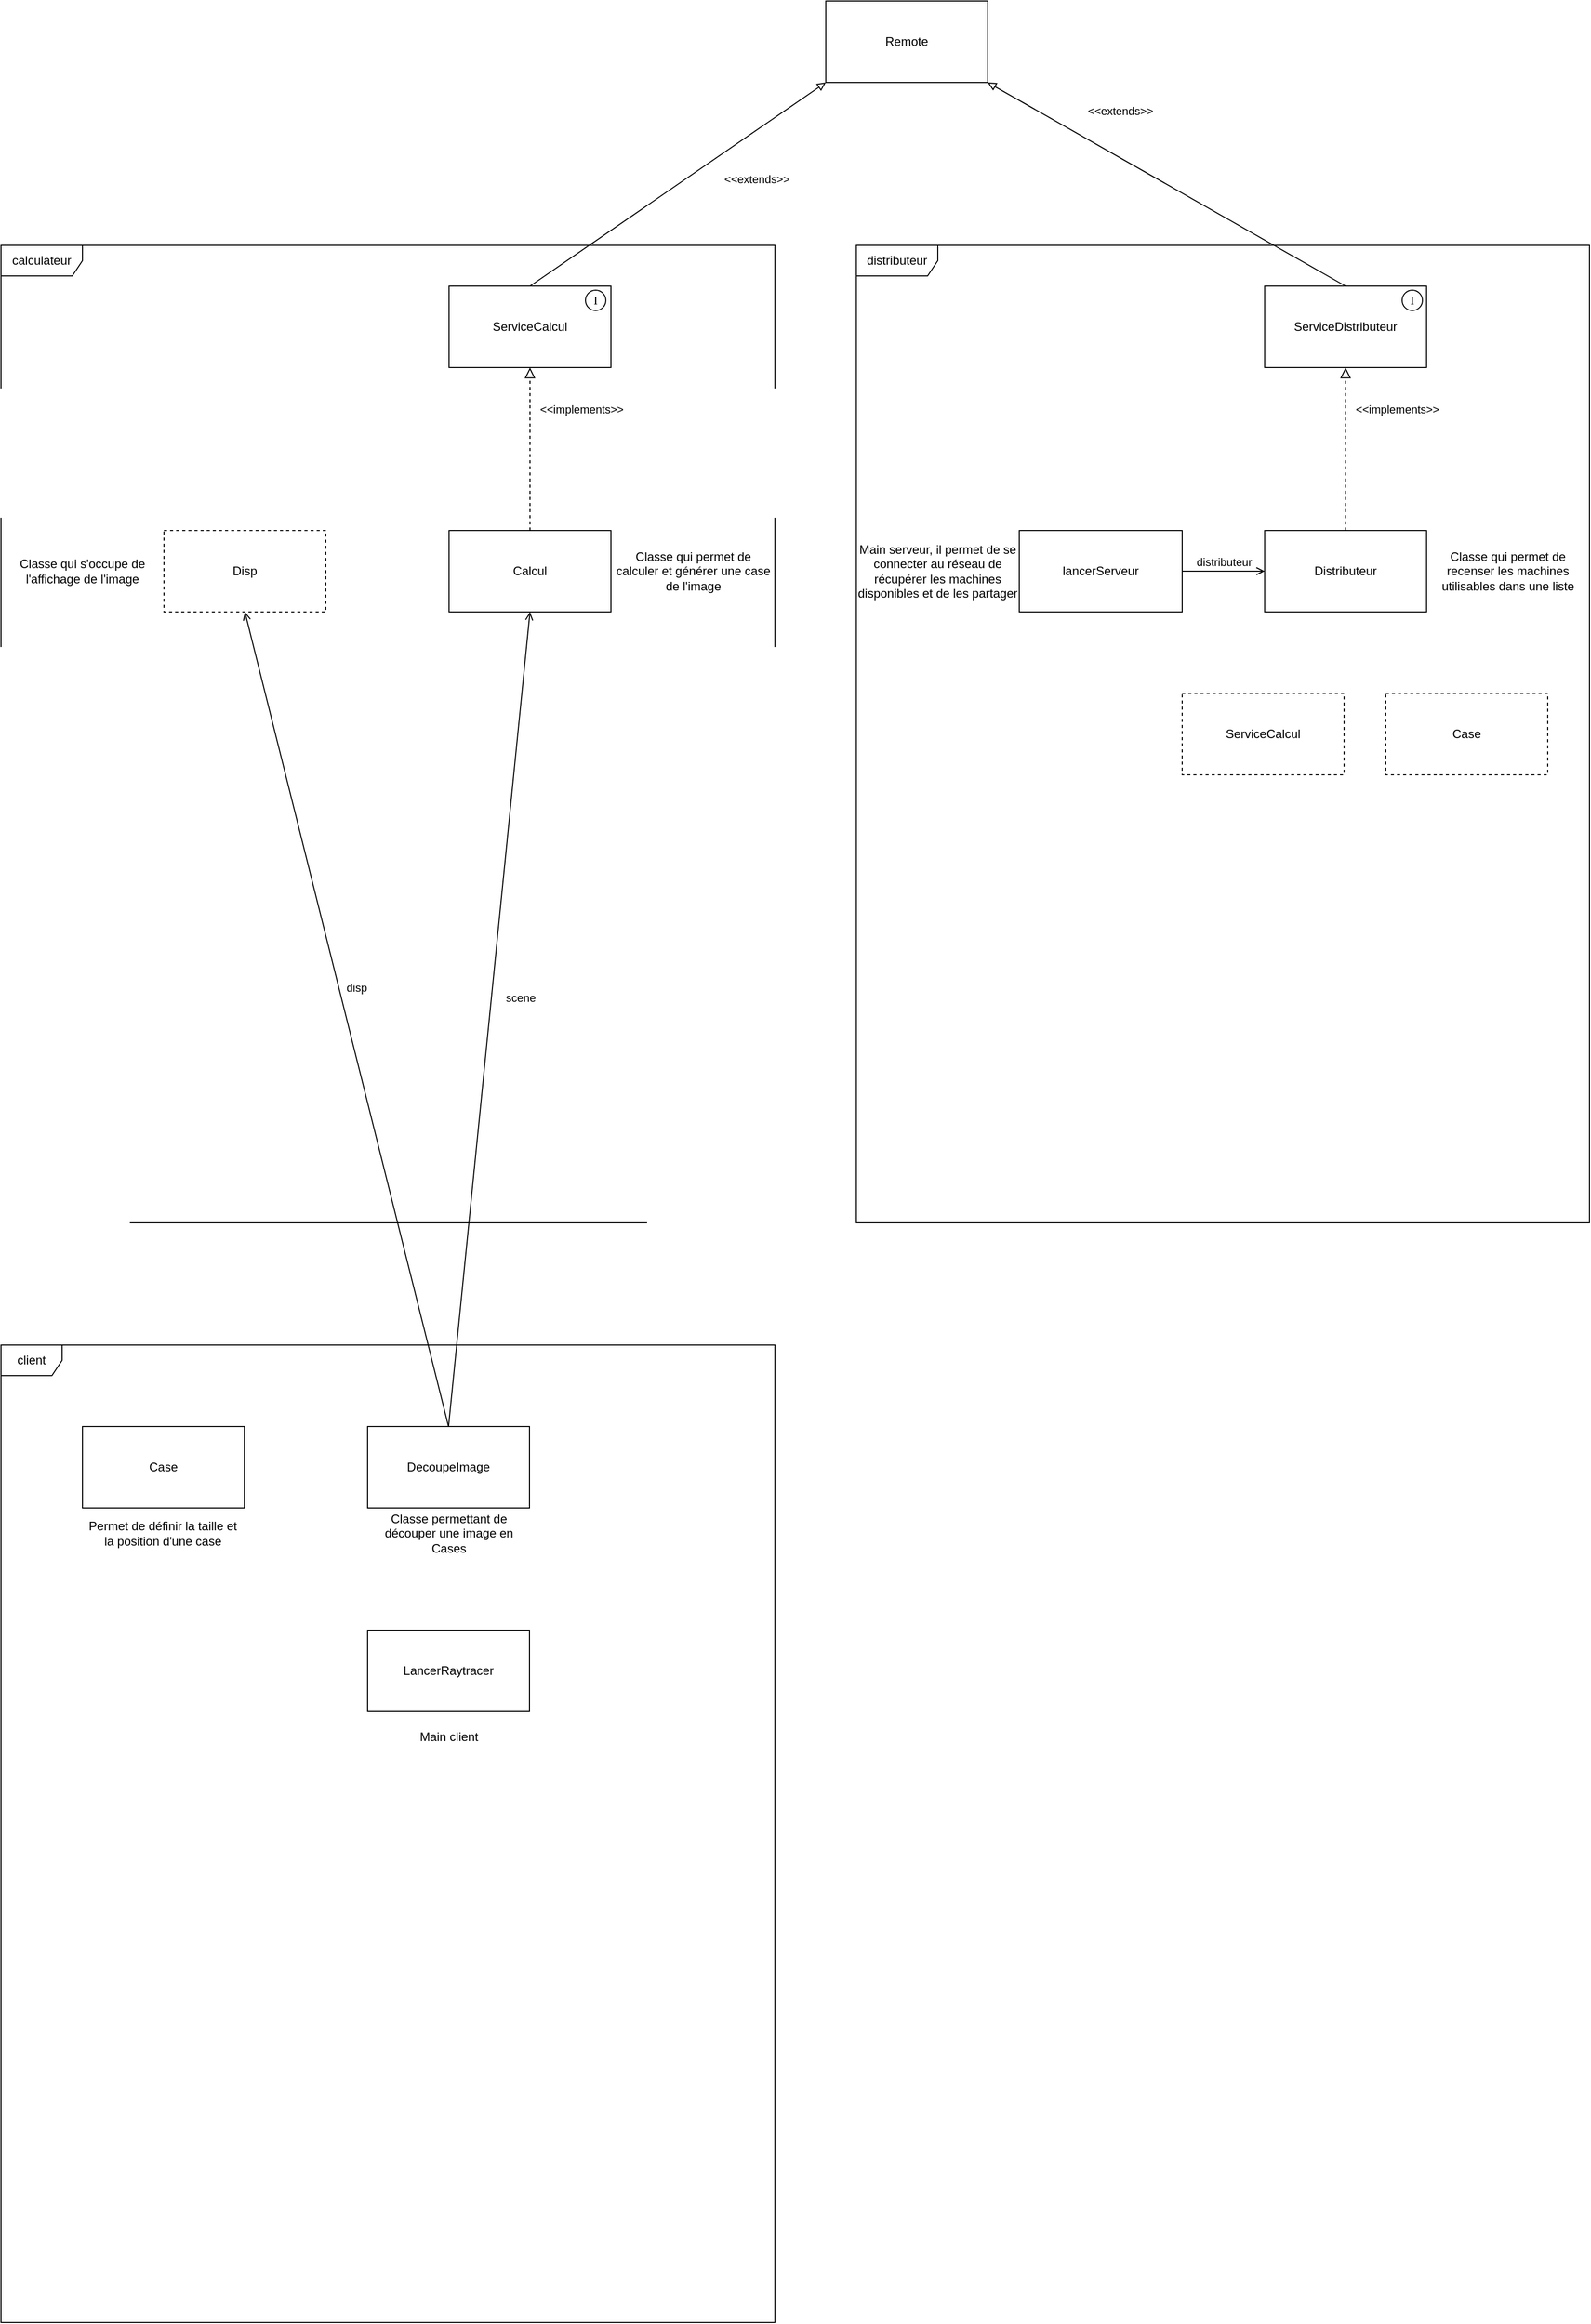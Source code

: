 <mxfile version="24.4.13" type="device">
  <diagram name="Page-1" id="hojKvll_BSdD_xnf5zBK">
    <mxGraphModel dx="875" dy="1687" grid="1" gridSize="10" guides="1" tooltips="1" connect="1" arrows="1" fold="1" page="1" pageScale="1" pageWidth="827" pageHeight="1169" math="0" shadow="0">
      <root>
        <mxCell id="0" />
        <mxCell id="1" parent="0" />
        <mxCell id="1oYp3eJM_BddGtKsW7Qt-3" value="distributeur" style="shape=umlFrame;whiteSpace=wrap;html=1;pointerEvents=0;width=80;height=30;" parent="1" vertex="1">
          <mxGeometry x="880" y="40" width="720" height="960" as="geometry" />
        </mxCell>
        <mxCell id="1oYp3eJM_BddGtKsW7Qt-4" value="calculateur" style="shape=umlFrame;whiteSpace=wrap;html=1;pointerEvents=0;width=80;height=30;" parent="1" vertex="1">
          <mxGeometry x="40" y="40" width="760" height="960" as="geometry" />
        </mxCell>
        <mxCell id="1oYp3eJM_BddGtKsW7Qt-6" value="Distributeur" style="html=1;whiteSpace=wrap;" parent="1" vertex="1">
          <mxGeometry x="1281" y="320" width="159" height="80" as="geometry" />
        </mxCell>
        <mxCell id="1oYp3eJM_BddGtKsW7Qt-7" value="lancerServeur" style="html=1;whiteSpace=wrap;" parent="1" vertex="1">
          <mxGeometry x="1040" y="320" width="160" height="80" as="geometry" />
        </mxCell>
        <mxCell id="1oYp3eJM_BddGtKsW7Qt-8" value="ServiceDistributeur" style="html=1;whiteSpace=wrap;" parent="1" vertex="1">
          <mxGeometry x="1281" y="80" width="159" height="80" as="geometry" />
        </mxCell>
        <mxCell id="1oYp3eJM_BddGtKsW7Qt-9" value="&amp;lt;&amp;lt;implements&amp;gt;&amp;gt;" style="html=1;verticalAlign=bottom;endArrow=block;dashed=1;endSize=8;curved=0;rounded=0;exitX=0.5;exitY=0;exitDx=0;exitDy=0;entryX=0.5;entryY=1;entryDx=0;entryDy=0;endFill=0;" parent="1" source="1oYp3eJM_BddGtKsW7Qt-6" target="1oYp3eJM_BddGtKsW7Qt-8" edge="1">
          <mxGeometry x="0.375" y="-50" relative="1" as="geometry">
            <mxPoint x="1260" y="250" as="sourcePoint" />
            <mxPoint x="1180" y="250" as="targetPoint" />
            <mxPoint as="offset" />
          </mxGeometry>
        </mxCell>
        <mxCell id="1oYp3eJM_BddGtKsW7Qt-11" value="distributeur" style="html=1;verticalAlign=bottom;endArrow=open;curved=0;rounded=0;exitX=1;exitY=0.5;exitDx=0;exitDy=0;entryX=0;entryY=0.5;entryDx=0;entryDy=0;endFill=0;" parent="1" source="1oYp3eJM_BddGtKsW7Qt-7" target="1oYp3eJM_BddGtKsW7Qt-6" edge="1">
          <mxGeometry width="80" relative="1" as="geometry">
            <mxPoint x="1180" y="250" as="sourcePoint" />
            <mxPoint x="1260" y="250" as="targetPoint" />
          </mxGeometry>
        </mxCell>
        <mxCell id="1oYp3eJM_BddGtKsW7Qt-12" value="&lt;font face=&quot;Verdana&quot;&gt;I&lt;/font&gt;" style="ellipse;whiteSpace=wrap;html=1;aspect=fixed;" parent="1" vertex="1">
          <mxGeometry x="1416" y="84" width="20" height="20" as="geometry" />
        </mxCell>
        <mxCell id="1oYp3eJM_BddGtKsW7Qt-13" value="Remote" style="rounded=0;whiteSpace=wrap;html=1;" parent="1" vertex="1">
          <mxGeometry x="850" y="-200" width="159" height="80" as="geometry" />
        </mxCell>
        <mxCell id="1oYp3eJM_BddGtKsW7Qt-14" value="&amp;lt;&amp;lt;extends&amp;gt;&amp;gt;" style="endArrow=block;html=1;rounded=0;entryX=1;entryY=1;entryDx=0;entryDy=0;exitX=0.5;exitY=0;exitDx=0;exitDy=0;endFill=0;" parent="1" source="1oYp3eJM_BddGtKsW7Qt-8" target="1oYp3eJM_BddGtKsW7Qt-13" edge="1">
          <mxGeometry x="0.375" y="-40" width="50" height="50" relative="1" as="geometry">
            <mxPoint x="1180" y="180" as="sourcePoint" />
            <mxPoint x="1230" y="130" as="targetPoint" />
            <mxPoint as="offset" />
          </mxGeometry>
        </mxCell>
        <mxCell id="1oYp3eJM_BddGtKsW7Qt-15" value="ServiceCalcul" style="html=1;whiteSpace=wrap;" parent="1" vertex="1">
          <mxGeometry x="480" y="80" width="159" height="80" as="geometry" />
        </mxCell>
        <mxCell id="1oYp3eJM_BddGtKsW7Qt-16" value="&amp;lt;&amp;lt;extends&amp;gt;&amp;gt;" style="endArrow=block;html=1;rounded=0;entryX=0;entryY=1;entryDx=0;entryDy=0;exitX=0.5;exitY=0;exitDx=0;exitDy=0;endFill=0;" parent="1" source="1oYp3eJM_BddGtKsW7Qt-15" target="1oYp3eJM_BddGtKsW7Qt-13" edge="1">
          <mxGeometry x="0.375" y="-40" width="50" height="50" relative="1" as="geometry">
            <mxPoint x="1330" y="90" as="sourcePoint" />
            <mxPoint x="1330" y="-70" as="targetPoint" />
            <mxPoint as="offset" />
          </mxGeometry>
        </mxCell>
        <mxCell id="1oYp3eJM_BddGtKsW7Qt-17" value="Calcul" style="html=1;whiteSpace=wrap;" parent="1" vertex="1">
          <mxGeometry x="480" y="320" width="159" height="80" as="geometry" />
        </mxCell>
        <mxCell id="1oYp3eJM_BddGtKsW7Qt-18" value="&amp;lt;&amp;lt;implements&amp;gt;&amp;gt;" style="html=1;verticalAlign=bottom;endArrow=block;dashed=1;endSize=8;curved=0;rounded=0;exitX=0.5;exitY=0;exitDx=0;exitDy=0;entryX=0.5;entryY=1;entryDx=0;entryDy=0;endFill=0;" parent="1" source="1oYp3eJM_BddGtKsW7Qt-17" target="1oYp3eJM_BddGtKsW7Qt-15" edge="1">
          <mxGeometry x="0.375" y="-50" relative="1" as="geometry">
            <mxPoint x="720" y="310" as="sourcePoint" />
            <mxPoint x="720" y="150" as="targetPoint" />
            <mxPoint as="offset" />
          </mxGeometry>
        </mxCell>
        <mxCell id="1oYp3eJM_BddGtKsW7Qt-19" value="ServiceCalcul" style="html=1;whiteSpace=wrap;dashed=1;" parent="1" vertex="1">
          <mxGeometry x="1200" y="480" width="159" height="80" as="geometry" />
        </mxCell>
        <mxCell id="1oYp3eJM_BddGtKsW7Qt-22" value="client" style="shape=umlFrame;whiteSpace=wrap;html=1;pointerEvents=0;" parent="1" vertex="1">
          <mxGeometry x="40" y="1120" width="760" height="960" as="geometry" />
        </mxCell>
        <mxCell id="1oYp3eJM_BddGtKsW7Qt-23" value="Case" style="html=1;whiteSpace=wrap;" parent="1" vertex="1">
          <mxGeometry x="120" y="1200" width="159" height="80" as="geometry" />
        </mxCell>
        <mxCell id="1oYp3eJM_BddGtKsW7Qt-24" value="DecoupeImage" style="html=1;whiteSpace=wrap;" parent="1" vertex="1">
          <mxGeometry x="400" y="1200" width="159" height="80" as="geometry" />
        </mxCell>
        <mxCell id="1oYp3eJM_BddGtKsW7Qt-25" value="Disp" style="html=1;whiteSpace=wrap;dashed=1;" parent="1" vertex="1">
          <mxGeometry x="200" y="320" width="159" height="80" as="geometry" />
        </mxCell>
        <mxCell id="1oYp3eJM_BddGtKsW7Qt-26" value="scene" style="html=1;verticalAlign=bottom;endArrow=open;curved=0;rounded=0;entryX=0.5;entryY=1;entryDx=0;entryDy=0;endFill=0;exitX=0.5;exitY=0;exitDx=0;exitDy=0;" parent="1" source="1oYp3eJM_BddGtKsW7Qt-24" target="1oYp3eJM_BddGtKsW7Qt-17" edge="1">
          <mxGeometry x="0.036" y="-29" width="80" relative="1" as="geometry">
            <mxPoint x="544" y="830" as="sourcePoint" />
            <mxPoint x="655" y="830" as="targetPoint" />
            <mxPoint as="offset" />
          </mxGeometry>
        </mxCell>
        <mxCell id="1oYp3eJM_BddGtKsW7Qt-27" value="disp" style="html=1;verticalAlign=bottom;endArrow=open;curved=0;rounded=0;entryX=0.5;entryY=1;entryDx=0;entryDy=0;endFill=0;exitX=0.5;exitY=0;exitDx=0;exitDy=0;" parent="1" source="1oYp3eJM_BddGtKsW7Qt-24" target="1oYp3eJM_BddGtKsW7Qt-25" edge="1">
          <mxGeometry x="0.045" y="-14" width="80" relative="1" as="geometry">
            <mxPoint x="490" y="1210" as="sourcePoint" />
            <mxPoint x="610" y="410" as="targetPoint" />
            <mxPoint as="offset" />
          </mxGeometry>
        </mxCell>
        <mxCell id="1oYp3eJM_BddGtKsW7Qt-29" value="&lt;font face=&quot;Verdana&quot;&gt;I&lt;/font&gt;" style="ellipse;whiteSpace=wrap;html=1;aspect=fixed;" parent="1" vertex="1">
          <mxGeometry x="614" y="84" width="20" height="20" as="geometry" />
        </mxCell>
        <mxCell id="a-YRZIdJ3hHmRJjhJrP--1" value="LancerRaytracer" style="html=1;whiteSpace=wrap;" vertex="1" parent="1">
          <mxGeometry x="400" y="1400" width="159" height="80" as="geometry" />
        </mxCell>
        <mxCell id="a-YRZIdJ3hHmRJjhJrP--2" value="Case" style="html=1;whiteSpace=wrap;dashed=1;" vertex="1" parent="1">
          <mxGeometry x="1400" y="480" width="159" height="80" as="geometry" />
        </mxCell>
        <mxCell id="a-YRZIdJ3hHmRJjhJrP--3" value="Permet de définir la taille et la position d&#39;une case" style="text;html=1;align=center;verticalAlign=middle;whiteSpace=wrap;rounded=0;" vertex="1" parent="1">
          <mxGeometry x="119" y="1280" width="160" height="50" as="geometry" />
        </mxCell>
        <mxCell id="a-YRZIdJ3hHmRJjhJrP--4" value="Classe permettant de découper une image en Cases&lt;span style=&quot;color: rgba(0, 0, 0, 0); font-family: monospace; font-size: 0px; text-align: start; text-wrap: nowrap;&quot;&gt;%3CmxGraphModel%3E%3Croot%3E%3CmxCell%20id%3D%220%22%2F%3E%3CmxCell%20id%3D%221%22%20parent%3D%220%22%2F%3E%3CmxCell%20id%3D%222%22%20value%3D%22Permet%20de%20d%C3%A9finir%20la%20taille%20et%20la%20position%20d&#39;une%20case%22%20style%3D%22text%3Bhtml%3D1%3Balign%3Dcenter%3BverticalAlign%3Dmiddle%3BwhiteSpace%3Dwrap%3Brounded%3D0%3B%22%20vertex%3D%221%22%20parent%3D%221%22%3E%3CmxGeometry%20x%3D%22119%22%20y%3D%221280%22%20width%3D%22160%22%20height%3D%2250%22%20as%3D%22geometry%22%2F%3E%3C%2FmxCell%3E%3C%2Froot%3E%3C%2FmxGraphModel%3E&lt;/span&gt;" style="text;html=1;align=center;verticalAlign=middle;whiteSpace=wrap;rounded=0;" vertex="1" parent="1">
          <mxGeometry x="400" y="1280" width="160" height="50" as="geometry" />
        </mxCell>
        <mxCell id="a-YRZIdJ3hHmRJjhJrP--5" value="Main client" style="text;html=1;align=center;verticalAlign=middle;whiteSpace=wrap;rounded=0;" vertex="1" parent="1">
          <mxGeometry x="400" y="1480" width="160" height="50" as="geometry" />
        </mxCell>
        <mxCell id="a-YRZIdJ3hHmRJjhJrP--6" value="Classe qui permet de calculer et générer une case de l&#39;image&lt;span style=&quot;color: rgba(0, 0, 0, 0); font-family: monospace; font-size: 0px; text-align: start; text-wrap: nowrap;&quot;&gt;%3CmxGraphModel%3E%3Croot%3E%3CmxCell%20id%3D%220%22%2F%3E%3CmxCell%20id%3D%221%22%20parent%3D%220%22%2F%3E%3CmxCell%20id%3D%222%22%20value%3D%22Permet%20de%20d%C3%A9finir%20la%20taille%20et%20la%20position%20d&#39;une%20case%22%20style%3D%22text%3Bhtml%3D1%3Balign%3Dcenter%3BverticalAlign%3Dmiddle%3BwhiteSpace%3Dwrap%3Brounded%3D0%3B%22%20vertex%3D%221%22%20parent%3D%221%22%3E%3CmxGeometry%20x%3D%22119%22%20y%3D%221280%22%20width%3D%22160%22%20height%3D%2250%22%20as%3D%22geometry%22%2F%3E%3C%2FmxCell%3E%3C%2Froot%3E%3C%2FmxGraphModel%3E&lt;/span&gt;" style="text;html=1;align=center;verticalAlign=middle;whiteSpace=wrap;rounded=0;" vertex="1" parent="1">
          <mxGeometry x="640" y="320" width="160" height="80" as="geometry" />
        </mxCell>
        <mxCell id="a-YRZIdJ3hHmRJjhJrP--7" value="Classe qui s&#39;occupe de l&#39;affichage de l&#39;image&lt;span style=&quot;color: rgba(0, 0, 0, 0); font-family: monospace; font-size: 0px; text-align: start; text-wrap: nowrap;&quot;&gt;%3CmxGraphModel%3E%3Croot%3E%3CmxCell%20id%3D%220%22%2F%3E%3CmxCell%20id%3D%221%22%20parent%3D%220%22%2F%3E%3CmxCell%20id%3D%222%22%20value%3D%22Permet%20de%20d%C3%A9finir%20la%20taille%20et%20la%20position%20d&#39;une%20case%22%20style%3D%22text%3Bhtml%3D1%3Balign%3Dcenter%3BverticalAlign%3Dmiddle%3BwhiteSpace%3Dwrap%3Brounded%3D0%3B%22%20vertex%3D%221%22%20parent%3D%221%22%3E%3CmxGeometry%20x%3D%22119%22%20y%3D%221280%22%20width%3D%22160%22%20height%3D%2250%22%20as%3D%22geometry%22%2F%3E%3C%2FmxCell%3E%3C%2Froot%3E%3C%2FmxGraphModel%3E&lt;/span&gt;" style="text;html=1;align=center;verticalAlign=middle;whiteSpace=wrap;rounded=0;" vertex="1" parent="1">
          <mxGeometry x="40" y="320" width="160" height="80" as="geometry" />
        </mxCell>
        <mxCell id="a-YRZIdJ3hHmRJjhJrP--8" value="Main serveur, il permet de se connecter au réseau de récupérer les machines disponibles et de les partager" style="text;html=1;align=center;verticalAlign=middle;whiteSpace=wrap;rounded=0;" vertex="1" parent="1">
          <mxGeometry x="880" y="320" width="160" height="80" as="geometry" />
        </mxCell>
        <mxCell id="a-YRZIdJ3hHmRJjhJrP--9" value="Classe qui permet de recenser les machines utilisables dans une liste&lt;span style=&quot;color: rgba(0, 0, 0, 0); font-family: monospace; font-size: 0px; text-align: start; text-wrap: nowrap;&quot;&gt;%3CmxGraphModel%3E%3Croot%3E%3CmxCell%20id%3D%220%22%2F%3E%3CmxCell%20id%3D%221%22%20parent%3D%220%22%2F%3E%3CmxCell%20id%3D%222%22%20value%3D%22Permet%20de%20d%C3%A9finir%20la%20taille%20et%20la%20position%20d&#39;une%20case%22%20style%3D%22text%3Bhtml%3D1%3Balign%3Dcenter%3BverticalAlign%3Dmiddle%3BwhiteSpace%3Dwrap%3Brounded%3D0%3B%22%20vertex%3D%221%22%20parent%3D%221%22%3E%3CmxGeometry%20x%3D%22119%22%20y%3D%221280%22%20width%3D%22160%22%20height%3D%2250%22%20as%3D%22geometry%22%2F%3E%3C%2FmxCell%3E%3C%2Froot%3E%3C%2FmxGraphModel%3E&lt;/span&gt;" style="text;html=1;align=center;verticalAlign=middle;whiteSpace=wrap;rounded=0;" vertex="1" parent="1">
          <mxGeometry x="1440" y="320" width="160" height="80" as="geometry" />
        </mxCell>
      </root>
    </mxGraphModel>
  </diagram>
</mxfile>
